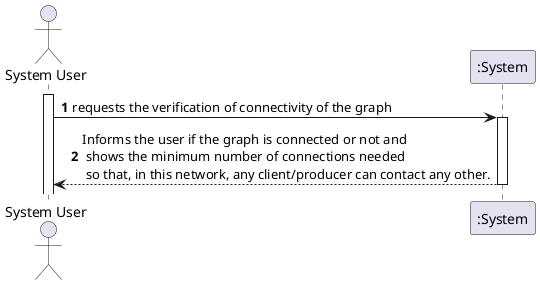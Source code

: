 @startuml
'https://plantuml.com/sequence-diagram

autonumber

actor "System User" as user

activate user

user -> ":System" : requests the verification of connectivity of the graph
activate ":System"
":System" --> user : Informs the user if the graph is connected or not and \n shows the minimum number of connections needed \n so that, in this network, any client/producer can contact any other.
deactivate ":System"

@enduml